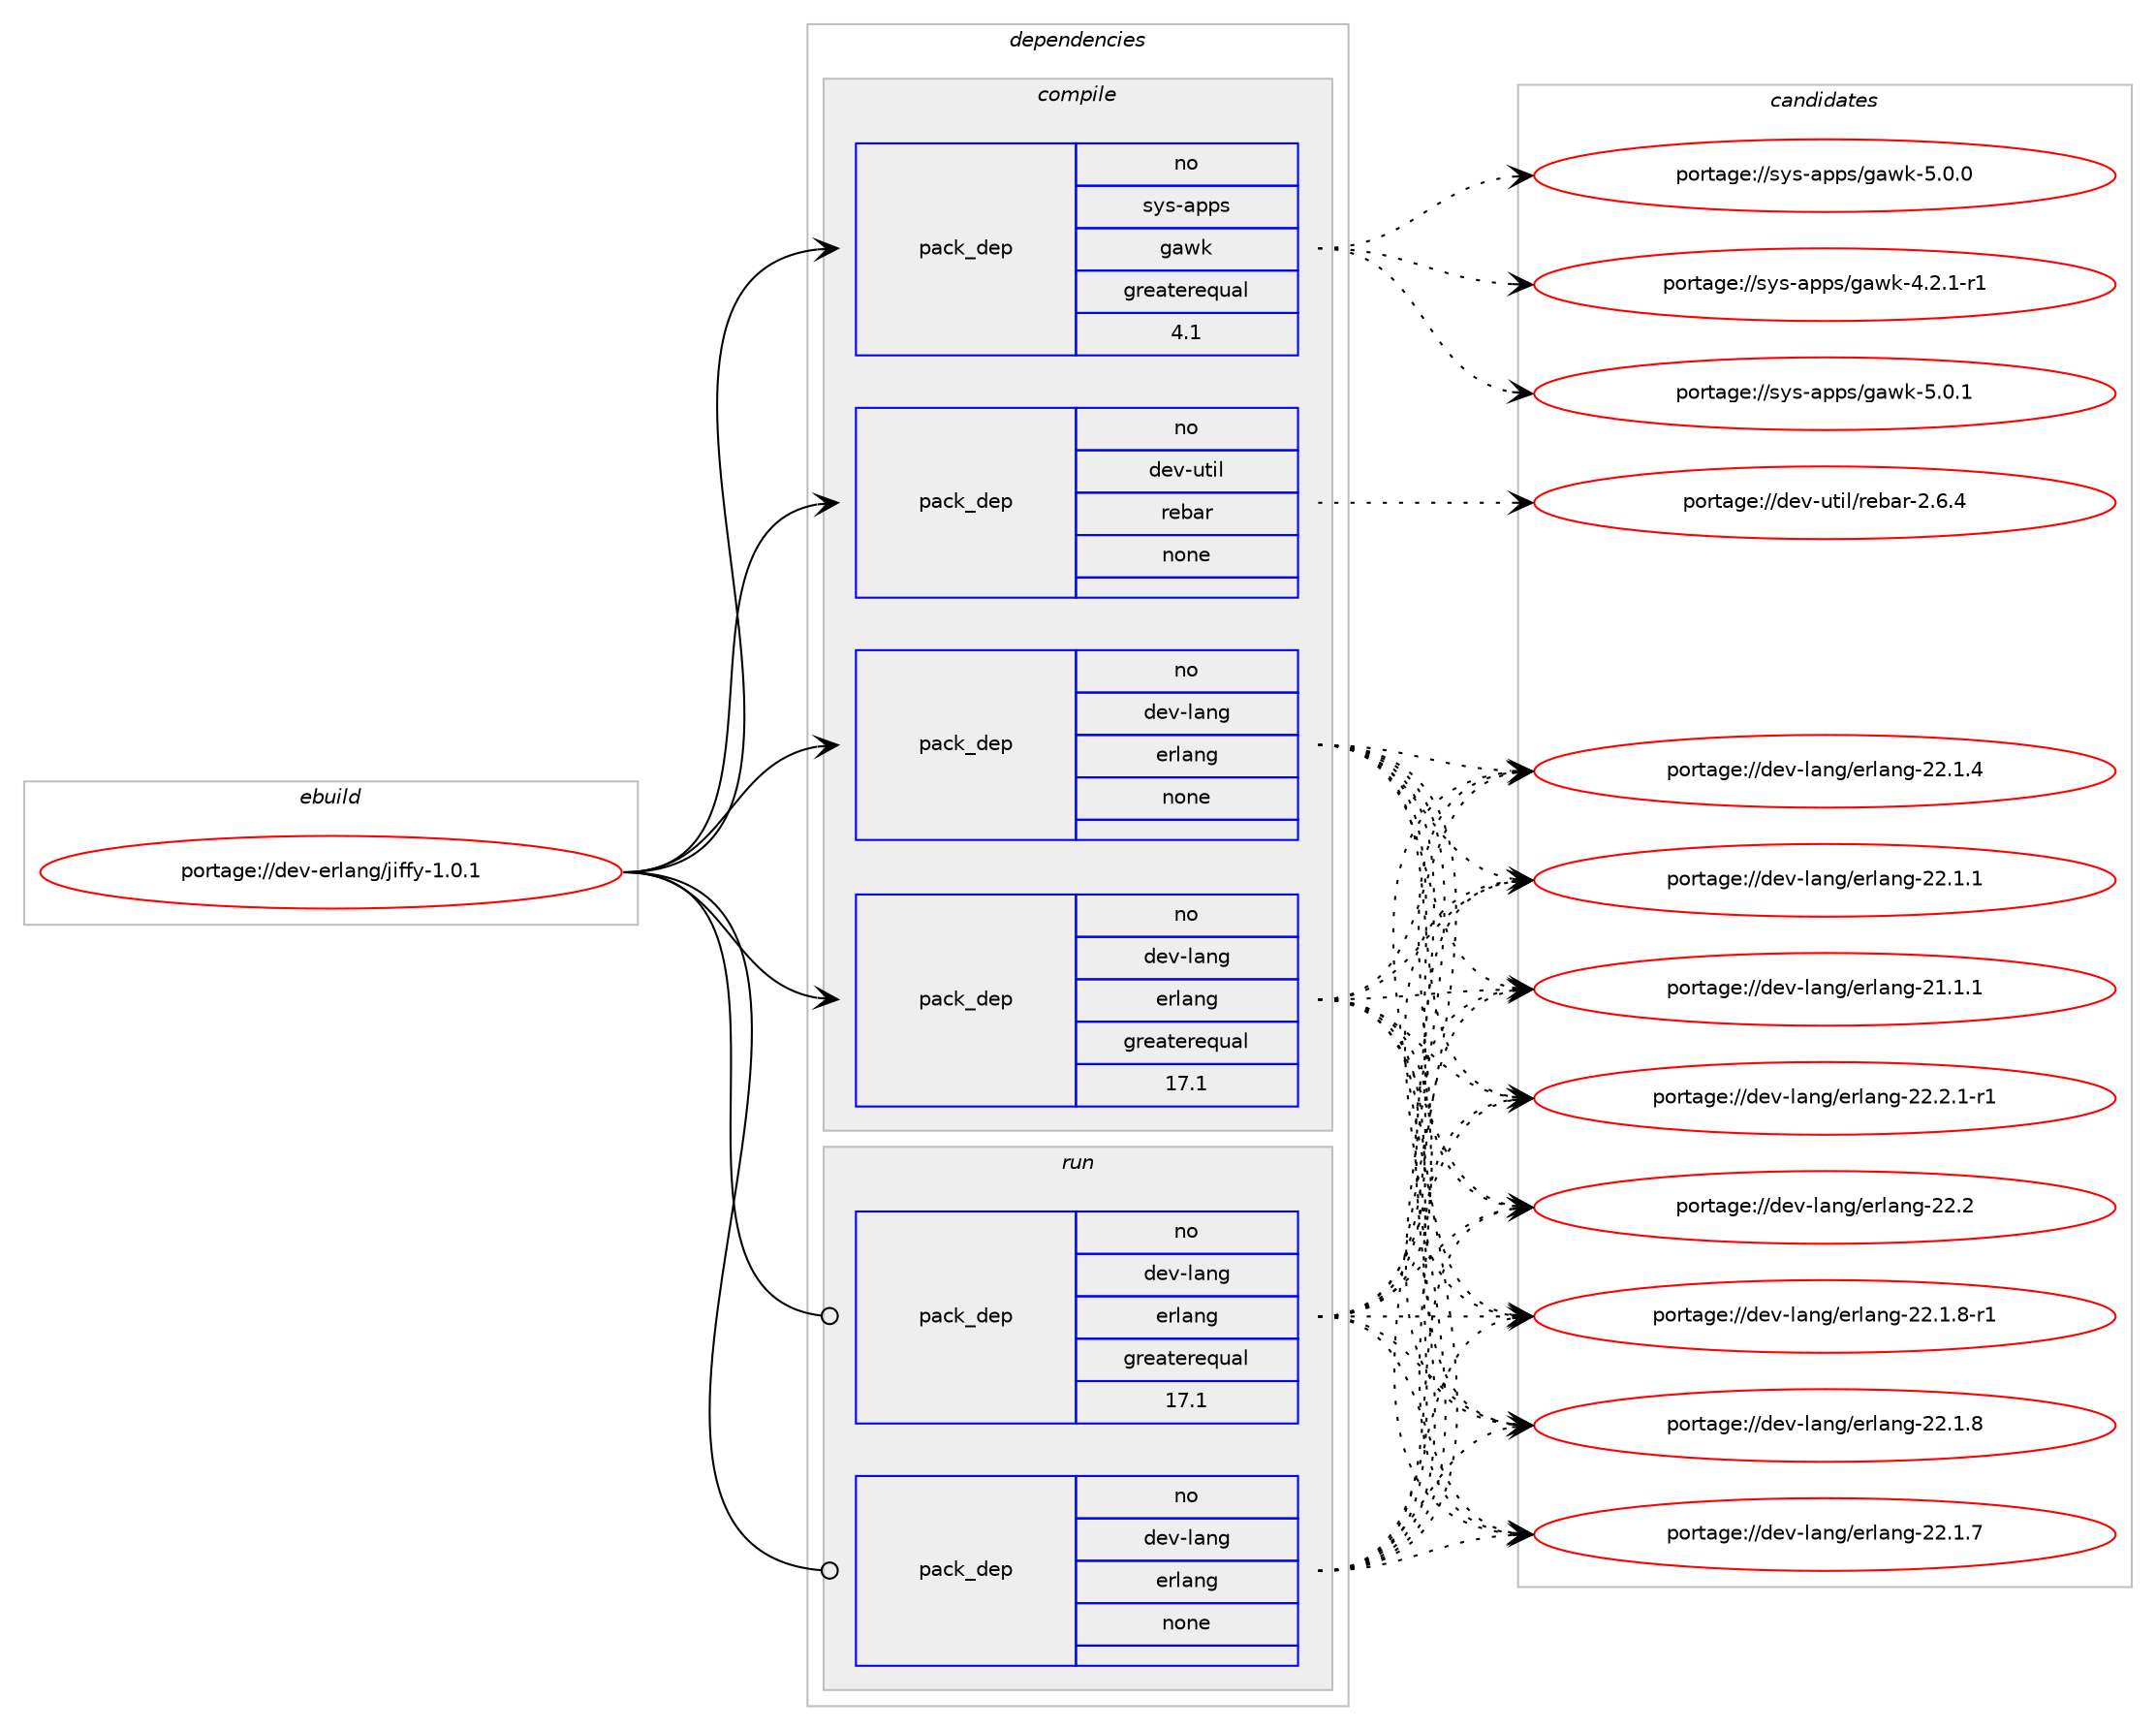 digraph prolog {

# *************
# Graph options
# *************

newrank=true;
concentrate=true;
compound=true;
graph [rankdir=LR,fontname=Helvetica,fontsize=10,ranksep=1.5];#, ranksep=2.5, nodesep=0.2];
edge  [arrowhead=vee];
node  [fontname=Helvetica,fontsize=10];

# **********
# The ebuild
# **********

subgraph cluster_leftcol {
color=gray;
label=<<i>ebuild</i>>;
id [label="portage://dev-erlang/jiffy-1.0.1", color=red, width=4, href="../dev-erlang/jiffy-1.0.1.svg"];
}

# ****************
# The dependencies
# ****************

subgraph cluster_midcol {
color=gray;
label=<<i>dependencies</i>>;
subgraph cluster_compile {
fillcolor="#eeeeee";
style=filled;
label=<<i>compile</i>>;
subgraph pack432271 {
dependency575023 [label=<<TABLE BORDER="0" CELLBORDER="1" CELLSPACING="0" CELLPADDING="4" WIDTH="220"><TR><TD ROWSPAN="6" CELLPADDING="30">pack_dep</TD></TR><TR><TD WIDTH="110">no</TD></TR><TR><TD>dev-lang</TD></TR><TR><TD>erlang</TD></TR><TR><TD>greaterequal</TD></TR><TR><TD>17.1</TD></TR></TABLE>>, shape=none, color=blue];
}
id:e -> dependency575023:w [weight=20,style="solid",arrowhead="vee"];
subgraph pack432272 {
dependency575024 [label=<<TABLE BORDER="0" CELLBORDER="1" CELLSPACING="0" CELLPADDING="4" WIDTH="220"><TR><TD ROWSPAN="6" CELLPADDING="30">pack_dep</TD></TR><TR><TD WIDTH="110">no</TD></TR><TR><TD>dev-lang</TD></TR><TR><TD>erlang</TD></TR><TR><TD>none</TD></TR><TR><TD></TD></TR></TABLE>>, shape=none, color=blue];
}
id:e -> dependency575024:w [weight=20,style="solid",arrowhead="vee"];
subgraph pack432273 {
dependency575025 [label=<<TABLE BORDER="0" CELLBORDER="1" CELLSPACING="0" CELLPADDING="4" WIDTH="220"><TR><TD ROWSPAN="6" CELLPADDING="30">pack_dep</TD></TR><TR><TD WIDTH="110">no</TD></TR><TR><TD>dev-util</TD></TR><TR><TD>rebar</TD></TR><TR><TD>none</TD></TR><TR><TD></TD></TR></TABLE>>, shape=none, color=blue];
}
id:e -> dependency575025:w [weight=20,style="solid",arrowhead="vee"];
subgraph pack432274 {
dependency575026 [label=<<TABLE BORDER="0" CELLBORDER="1" CELLSPACING="0" CELLPADDING="4" WIDTH="220"><TR><TD ROWSPAN="6" CELLPADDING="30">pack_dep</TD></TR><TR><TD WIDTH="110">no</TD></TR><TR><TD>sys-apps</TD></TR><TR><TD>gawk</TD></TR><TR><TD>greaterequal</TD></TR><TR><TD>4.1</TD></TR></TABLE>>, shape=none, color=blue];
}
id:e -> dependency575026:w [weight=20,style="solid",arrowhead="vee"];
}
subgraph cluster_compileandrun {
fillcolor="#eeeeee";
style=filled;
label=<<i>compile and run</i>>;
}
subgraph cluster_run {
fillcolor="#eeeeee";
style=filled;
label=<<i>run</i>>;
subgraph pack432275 {
dependency575027 [label=<<TABLE BORDER="0" CELLBORDER="1" CELLSPACING="0" CELLPADDING="4" WIDTH="220"><TR><TD ROWSPAN="6" CELLPADDING="30">pack_dep</TD></TR><TR><TD WIDTH="110">no</TD></TR><TR><TD>dev-lang</TD></TR><TR><TD>erlang</TD></TR><TR><TD>greaterequal</TD></TR><TR><TD>17.1</TD></TR></TABLE>>, shape=none, color=blue];
}
id:e -> dependency575027:w [weight=20,style="solid",arrowhead="odot"];
subgraph pack432276 {
dependency575028 [label=<<TABLE BORDER="0" CELLBORDER="1" CELLSPACING="0" CELLPADDING="4" WIDTH="220"><TR><TD ROWSPAN="6" CELLPADDING="30">pack_dep</TD></TR><TR><TD WIDTH="110">no</TD></TR><TR><TD>dev-lang</TD></TR><TR><TD>erlang</TD></TR><TR><TD>none</TD></TR><TR><TD></TD></TR></TABLE>>, shape=none, color=blue];
}
id:e -> dependency575028:w [weight=20,style="solid",arrowhead="odot"];
}
}

# **************
# The candidates
# **************

subgraph cluster_choices {
rank=same;
color=gray;
label=<<i>candidates</i>>;

subgraph choice432271 {
color=black;
nodesep=1;
choice10010111845108971101034710111410897110103455050465046494511449 [label="portage://dev-lang/erlang-22.2.1-r1", color=red, width=4,href="../dev-lang/erlang-22.2.1-r1.svg"];
choice100101118451089711010347101114108971101034550504650 [label="portage://dev-lang/erlang-22.2", color=red, width=4,href="../dev-lang/erlang-22.2.svg"];
choice10010111845108971101034710111410897110103455050464946564511449 [label="portage://dev-lang/erlang-22.1.8-r1", color=red, width=4,href="../dev-lang/erlang-22.1.8-r1.svg"];
choice1001011184510897110103471011141089711010345505046494656 [label="portage://dev-lang/erlang-22.1.8", color=red, width=4,href="../dev-lang/erlang-22.1.8.svg"];
choice1001011184510897110103471011141089711010345505046494655 [label="portage://dev-lang/erlang-22.1.7", color=red, width=4,href="../dev-lang/erlang-22.1.7.svg"];
choice1001011184510897110103471011141089711010345505046494652 [label="portage://dev-lang/erlang-22.1.4", color=red, width=4,href="../dev-lang/erlang-22.1.4.svg"];
choice1001011184510897110103471011141089711010345505046494649 [label="portage://dev-lang/erlang-22.1.1", color=red, width=4,href="../dev-lang/erlang-22.1.1.svg"];
choice1001011184510897110103471011141089711010345504946494649 [label="portage://dev-lang/erlang-21.1.1", color=red, width=4,href="../dev-lang/erlang-21.1.1.svg"];
dependency575023:e -> choice10010111845108971101034710111410897110103455050465046494511449:w [style=dotted,weight="100"];
dependency575023:e -> choice100101118451089711010347101114108971101034550504650:w [style=dotted,weight="100"];
dependency575023:e -> choice10010111845108971101034710111410897110103455050464946564511449:w [style=dotted,weight="100"];
dependency575023:e -> choice1001011184510897110103471011141089711010345505046494656:w [style=dotted,weight="100"];
dependency575023:e -> choice1001011184510897110103471011141089711010345505046494655:w [style=dotted,weight="100"];
dependency575023:e -> choice1001011184510897110103471011141089711010345505046494652:w [style=dotted,weight="100"];
dependency575023:e -> choice1001011184510897110103471011141089711010345505046494649:w [style=dotted,weight="100"];
dependency575023:e -> choice1001011184510897110103471011141089711010345504946494649:w [style=dotted,weight="100"];
}
subgraph choice432272 {
color=black;
nodesep=1;
choice10010111845108971101034710111410897110103455050465046494511449 [label="portage://dev-lang/erlang-22.2.1-r1", color=red, width=4,href="../dev-lang/erlang-22.2.1-r1.svg"];
choice100101118451089711010347101114108971101034550504650 [label="portage://dev-lang/erlang-22.2", color=red, width=4,href="../dev-lang/erlang-22.2.svg"];
choice10010111845108971101034710111410897110103455050464946564511449 [label="portage://dev-lang/erlang-22.1.8-r1", color=red, width=4,href="../dev-lang/erlang-22.1.8-r1.svg"];
choice1001011184510897110103471011141089711010345505046494656 [label="portage://dev-lang/erlang-22.1.8", color=red, width=4,href="../dev-lang/erlang-22.1.8.svg"];
choice1001011184510897110103471011141089711010345505046494655 [label="portage://dev-lang/erlang-22.1.7", color=red, width=4,href="../dev-lang/erlang-22.1.7.svg"];
choice1001011184510897110103471011141089711010345505046494652 [label="portage://dev-lang/erlang-22.1.4", color=red, width=4,href="../dev-lang/erlang-22.1.4.svg"];
choice1001011184510897110103471011141089711010345505046494649 [label="portage://dev-lang/erlang-22.1.1", color=red, width=4,href="../dev-lang/erlang-22.1.1.svg"];
choice1001011184510897110103471011141089711010345504946494649 [label="portage://dev-lang/erlang-21.1.1", color=red, width=4,href="../dev-lang/erlang-21.1.1.svg"];
dependency575024:e -> choice10010111845108971101034710111410897110103455050465046494511449:w [style=dotted,weight="100"];
dependency575024:e -> choice100101118451089711010347101114108971101034550504650:w [style=dotted,weight="100"];
dependency575024:e -> choice10010111845108971101034710111410897110103455050464946564511449:w [style=dotted,weight="100"];
dependency575024:e -> choice1001011184510897110103471011141089711010345505046494656:w [style=dotted,weight="100"];
dependency575024:e -> choice1001011184510897110103471011141089711010345505046494655:w [style=dotted,weight="100"];
dependency575024:e -> choice1001011184510897110103471011141089711010345505046494652:w [style=dotted,weight="100"];
dependency575024:e -> choice1001011184510897110103471011141089711010345505046494649:w [style=dotted,weight="100"];
dependency575024:e -> choice1001011184510897110103471011141089711010345504946494649:w [style=dotted,weight="100"];
}
subgraph choice432273 {
color=black;
nodesep=1;
choice10010111845117116105108471141019897114455046544652 [label="portage://dev-util/rebar-2.6.4", color=red, width=4,href="../dev-util/rebar-2.6.4.svg"];
dependency575025:e -> choice10010111845117116105108471141019897114455046544652:w [style=dotted,weight="100"];
}
subgraph choice432274 {
color=black;
nodesep=1;
choice11512111545971121121154710397119107455346484649 [label="portage://sys-apps/gawk-5.0.1", color=red, width=4,href="../sys-apps/gawk-5.0.1.svg"];
choice11512111545971121121154710397119107455346484648 [label="portage://sys-apps/gawk-5.0.0", color=red, width=4,href="../sys-apps/gawk-5.0.0.svg"];
choice115121115459711211211547103971191074552465046494511449 [label="portage://sys-apps/gawk-4.2.1-r1", color=red, width=4,href="../sys-apps/gawk-4.2.1-r1.svg"];
dependency575026:e -> choice11512111545971121121154710397119107455346484649:w [style=dotted,weight="100"];
dependency575026:e -> choice11512111545971121121154710397119107455346484648:w [style=dotted,weight="100"];
dependency575026:e -> choice115121115459711211211547103971191074552465046494511449:w [style=dotted,weight="100"];
}
subgraph choice432275 {
color=black;
nodesep=1;
choice10010111845108971101034710111410897110103455050465046494511449 [label="portage://dev-lang/erlang-22.2.1-r1", color=red, width=4,href="../dev-lang/erlang-22.2.1-r1.svg"];
choice100101118451089711010347101114108971101034550504650 [label="portage://dev-lang/erlang-22.2", color=red, width=4,href="../dev-lang/erlang-22.2.svg"];
choice10010111845108971101034710111410897110103455050464946564511449 [label="portage://dev-lang/erlang-22.1.8-r1", color=red, width=4,href="../dev-lang/erlang-22.1.8-r1.svg"];
choice1001011184510897110103471011141089711010345505046494656 [label="portage://dev-lang/erlang-22.1.8", color=red, width=4,href="../dev-lang/erlang-22.1.8.svg"];
choice1001011184510897110103471011141089711010345505046494655 [label="portage://dev-lang/erlang-22.1.7", color=red, width=4,href="../dev-lang/erlang-22.1.7.svg"];
choice1001011184510897110103471011141089711010345505046494652 [label="portage://dev-lang/erlang-22.1.4", color=red, width=4,href="../dev-lang/erlang-22.1.4.svg"];
choice1001011184510897110103471011141089711010345505046494649 [label="portage://dev-lang/erlang-22.1.1", color=red, width=4,href="../dev-lang/erlang-22.1.1.svg"];
choice1001011184510897110103471011141089711010345504946494649 [label="portage://dev-lang/erlang-21.1.1", color=red, width=4,href="../dev-lang/erlang-21.1.1.svg"];
dependency575027:e -> choice10010111845108971101034710111410897110103455050465046494511449:w [style=dotted,weight="100"];
dependency575027:e -> choice100101118451089711010347101114108971101034550504650:w [style=dotted,weight="100"];
dependency575027:e -> choice10010111845108971101034710111410897110103455050464946564511449:w [style=dotted,weight="100"];
dependency575027:e -> choice1001011184510897110103471011141089711010345505046494656:w [style=dotted,weight="100"];
dependency575027:e -> choice1001011184510897110103471011141089711010345505046494655:w [style=dotted,weight="100"];
dependency575027:e -> choice1001011184510897110103471011141089711010345505046494652:w [style=dotted,weight="100"];
dependency575027:e -> choice1001011184510897110103471011141089711010345505046494649:w [style=dotted,weight="100"];
dependency575027:e -> choice1001011184510897110103471011141089711010345504946494649:w [style=dotted,weight="100"];
}
subgraph choice432276 {
color=black;
nodesep=1;
choice10010111845108971101034710111410897110103455050465046494511449 [label="portage://dev-lang/erlang-22.2.1-r1", color=red, width=4,href="../dev-lang/erlang-22.2.1-r1.svg"];
choice100101118451089711010347101114108971101034550504650 [label="portage://dev-lang/erlang-22.2", color=red, width=4,href="../dev-lang/erlang-22.2.svg"];
choice10010111845108971101034710111410897110103455050464946564511449 [label="portage://dev-lang/erlang-22.1.8-r1", color=red, width=4,href="../dev-lang/erlang-22.1.8-r1.svg"];
choice1001011184510897110103471011141089711010345505046494656 [label="portage://dev-lang/erlang-22.1.8", color=red, width=4,href="../dev-lang/erlang-22.1.8.svg"];
choice1001011184510897110103471011141089711010345505046494655 [label="portage://dev-lang/erlang-22.1.7", color=red, width=4,href="../dev-lang/erlang-22.1.7.svg"];
choice1001011184510897110103471011141089711010345505046494652 [label="portage://dev-lang/erlang-22.1.4", color=red, width=4,href="../dev-lang/erlang-22.1.4.svg"];
choice1001011184510897110103471011141089711010345505046494649 [label="portage://dev-lang/erlang-22.1.1", color=red, width=4,href="../dev-lang/erlang-22.1.1.svg"];
choice1001011184510897110103471011141089711010345504946494649 [label="portage://dev-lang/erlang-21.1.1", color=red, width=4,href="../dev-lang/erlang-21.1.1.svg"];
dependency575028:e -> choice10010111845108971101034710111410897110103455050465046494511449:w [style=dotted,weight="100"];
dependency575028:e -> choice100101118451089711010347101114108971101034550504650:w [style=dotted,weight="100"];
dependency575028:e -> choice10010111845108971101034710111410897110103455050464946564511449:w [style=dotted,weight="100"];
dependency575028:e -> choice1001011184510897110103471011141089711010345505046494656:w [style=dotted,weight="100"];
dependency575028:e -> choice1001011184510897110103471011141089711010345505046494655:w [style=dotted,weight="100"];
dependency575028:e -> choice1001011184510897110103471011141089711010345505046494652:w [style=dotted,weight="100"];
dependency575028:e -> choice1001011184510897110103471011141089711010345505046494649:w [style=dotted,weight="100"];
dependency575028:e -> choice1001011184510897110103471011141089711010345504946494649:w [style=dotted,weight="100"];
}
}

}
